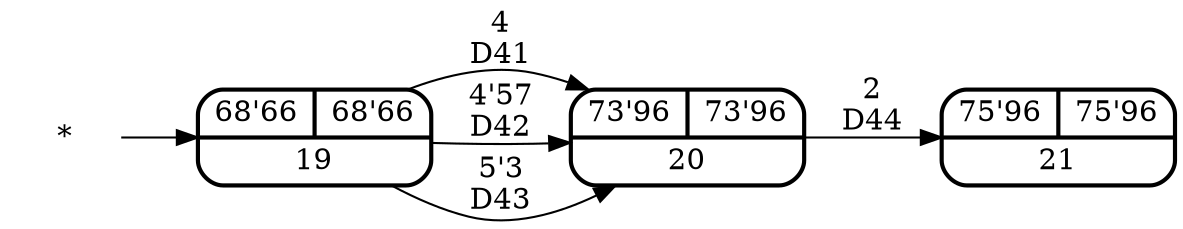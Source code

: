 digraph grafo_inicial {
	rankdir = LR; node[style="rounded,bold"]
	"*" [shape=plaintext]
	22 [shape=record, label="{ 68'66 | 68'66 } | 19"];
	23 [shape=record, label="{ 73'96 | 73'96 } | 20"];
	24 [shape=record, label="{ 75'96 | 75'96 } | 21"];
	node [shape = circle];
	"*" -> 22;
	22 -> 23 [label = "4" + "\nD41"];
	22 -> 23 [label = "4'57" + "\nD42"];
	22 -> 23 [label = "5'3" + "\nD43"];
	23 -> 24 [label = "2" + "\nD44"];
}
